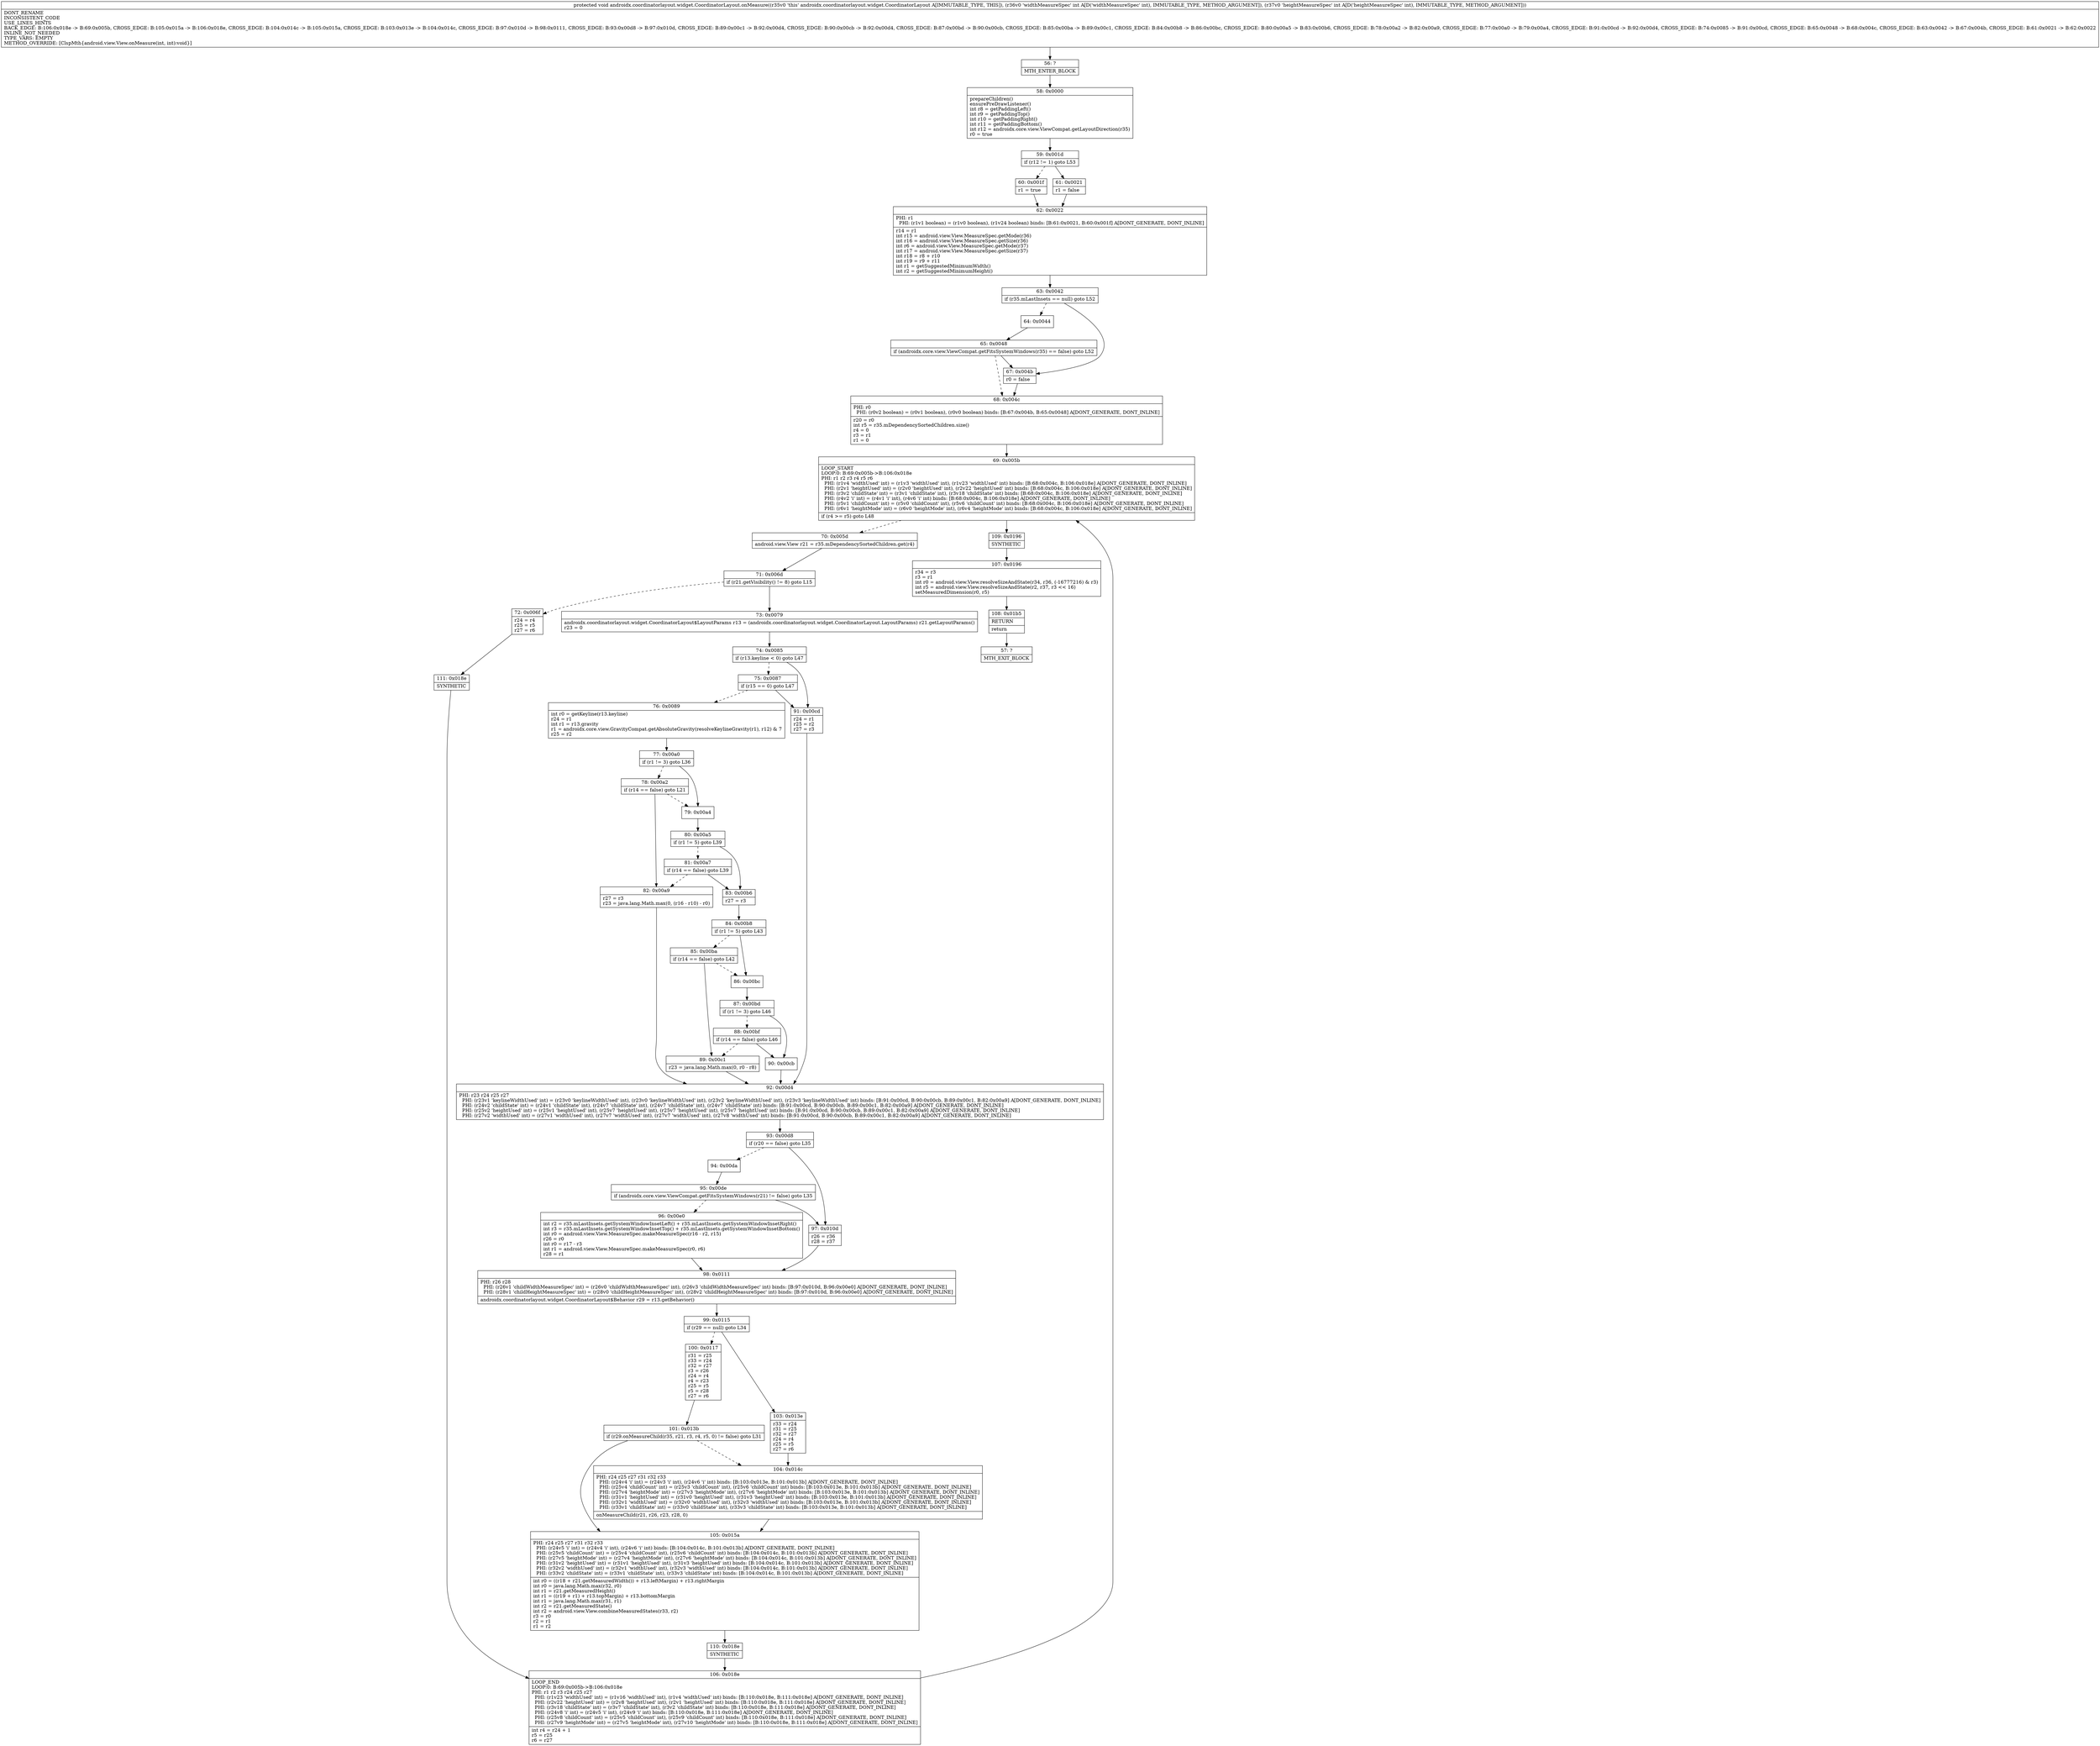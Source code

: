 digraph "CFG forandroidx.coordinatorlayout.widget.CoordinatorLayout.onMeasure(II)V" {
Node_56 [shape=record,label="{56\:\ ?|MTH_ENTER_BLOCK\l}"];
Node_58 [shape=record,label="{58\:\ 0x0000|prepareChildren()\lensurePreDrawListener()\lint r8 = getPaddingLeft()\lint r9 = getPaddingTop()\lint r10 = getPaddingRight()\lint r11 = getPaddingBottom()\lint r12 = androidx.core.view.ViewCompat.getLayoutDirection(r35)\lr0 = true\l}"];
Node_59 [shape=record,label="{59\:\ 0x001d|if (r12 != 1) goto L53\l}"];
Node_60 [shape=record,label="{60\:\ 0x001f|r1 = true\l}"];
Node_62 [shape=record,label="{62\:\ 0x0022|PHI: r1 \l  PHI: (r1v1 boolean) = (r1v0 boolean), (r1v24 boolean) binds: [B:61:0x0021, B:60:0x001f] A[DONT_GENERATE, DONT_INLINE]\l|r14 = r1\lint r15 = android.view.View.MeasureSpec.getMode(r36)\lint r16 = android.view.View.MeasureSpec.getSize(r36)\lint r6 = android.view.View.MeasureSpec.getMode(r37)\lint r17 = android.view.View.MeasureSpec.getSize(r37)\lint r18 = r8 + r10\lint r19 = r9 + r11\lint r1 = getSuggestedMinimumWidth()\lint r2 = getSuggestedMinimumHeight()\l}"];
Node_63 [shape=record,label="{63\:\ 0x0042|if (r35.mLastInsets == null) goto L52\l}"];
Node_64 [shape=record,label="{64\:\ 0x0044}"];
Node_65 [shape=record,label="{65\:\ 0x0048|if (androidx.core.view.ViewCompat.getFitsSystemWindows(r35) == false) goto L52\l}"];
Node_68 [shape=record,label="{68\:\ 0x004c|PHI: r0 \l  PHI: (r0v2 boolean) = (r0v1 boolean), (r0v0 boolean) binds: [B:67:0x004b, B:65:0x0048] A[DONT_GENERATE, DONT_INLINE]\l|r20 = r0\lint r5 = r35.mDependencySortedChildren.size()\lr4 = 0\lr3 = r1\lr1 = 0\l}"];
Node_69 [shape=record,label="{69\:\ 0x005b|LOOP_START\lLOOP:0: B:69:0x005b\-\>B:106:0x018e\lPHI: r1 r2 r3 r4 r5 r6 \l  PHI: (r1v4 'widthUsed' int) = (r1v3 'widthUsed' int), (r1v23 'widthUsed' int) binds: [B:68:0x004c, B:106:0x018e] A[DONT_GENERATE, DONT_INLINE]\l  PHI: (r2v1 'heightUsed' int) = (r2v0 'heightUsed' int), (r2v22 'heightUsed' int) binds: [B:68:0x004c, B:106:0x018e] A[DONT_GENERATE, DONT_INLINE]\l  PHI: (r3v2 'childState' int) = (r3v1 'childState' int), (r3v18 'childState' int) binds: [B:68:0x004c, B:106:0x018e] A[DONT_GENERATE, DONT_INLINE]\l  PHI: (r4v2 'i' int) = (r4v1 'i' int), (r4v6 'i' int) binds: [B:68:0x004c, B:106:0x018e] A[DONT_GENERATE, DONT_INLINE]\l  PHI: (r5v1 'childCount' int) = (r5v0 'childCount' int), (r5v6 'childCount' int) binds: [B:68:0x004c, B:106:0x018e] A[DONT_GENERATE, DONT_INLINE]\l  PHI: (r6v1 'heightMode' int) = (r6v0 'heightMode' int), (r6v4 'heightMode' int) binds: [B:68:0x004c, B:106:0x018e] A[DONT_GENERATE, DONT_INLINE]\l|if (r4 \>= r5) goto L48\l}"];
Node_70 [shape=record,label="{70\:\ 0x005d|android.view.View r21 = r35.mDependencySortedChildren.get(r4)\l}"];
Node_71 [shape=record,label="{71\:\ 0x006d|if (r21.getVisibility() != 8) goto L15\l}"];
Node_72 [shape=record,label="{72\:\ 0x006f|r24 = r4\lr25 = r5\lr27 = r6\l}"];
Node_111 [shape=record,label="{111\:\ 0x018e|SYNTHETIC\l}"];
Node_106 [shape=record,label="{106\:\ 0x018e|LOOP_END\lLOOP:0: B:69:0x005b\-\>B:106:0x018e\lPHI: r1 r2 r3 r24 r25 r27 \l  PHI: (r1v23 'widthUsed' int) = (r1v16 'widthUsed' int), (r1v4 'widthUsed' int) binds: [B:110:0x018e, B:111:0x018e] A[DONT_GENERATE, DONT_INLINE]\l  PHI: (r2v22 'heightUsed' int) = (r2v8 'heightUsed' int), (r2v1 'heightUsed' int) binds: [B:110:0x018e, B:111:0x018e] A[DONT_GENERATE, DONT_INLINE]\l  PHI: (r3v18 'childState' int) = (r3v7 'childState' int), (r3v2 'childState' int) binds: [B:110:0x018e, B:111:0x018e] A[DONT_GENERATE, DONT_INLINE]\l  PHI: (r24v8 'i' int) = (r24v5 'i' int), (r24v9 'i' int) binds: [B:110:0x018e, B:111:0x018e] A[DONT_GENERATE, DONT_INLINE]\l  PHI: (r25v8 'childCount' int) = (r25v5 'childCount' int), (r25v9 'childCount' int) binds: [B:110:0x018e, B:111:0x018e] A[DONT_GENERATE, DONT_INLINE]\l  PHI: (r27v9 'heightMode' int) = (r27v5 'heightMode' int), (r27v10 'heightMode' int) binds: [B:110:0x018e, B:111:0x018e] A[DONT_GENERATE, DONT_INLINE]\l|int r4 = r24 + 1\lr5 = r25\lr6 = r27\l}"];
Node_73 [shape=record,label="{73\:\ 0x0079|androidx.coordinatorlayout.widget.CoordinatorLayout$LayoutParams r13 = (androidx.coordinatorlayout.widget.CoordinatorLayout.LayoutParams) r21.getLayoutParams()\lr23 = 0\l}"];
Node_74 [shape=record,label="{74\:\ 0x0085|if (r13.keyline \< 0) goto L47\l}"];
Node_75 [shape=record,label="{75\:\ 0x0087|if (r15 == 0) goto L47\l}"];
Node_76 [shape=record,label="{76\:\ 0x0089|int r0 = getKeyline(r13.keyline)\lr24 = r1\lint r1 = r13.gravity\lr1 = androidx.core.view.GravityCompat.getAbsoluteGravity(resolveKeylineGravity(r1), r12) & 7\lr25 = r2\l}"];
Node_77 [shape=record,label="{77\:\ 0x00a0|if (r1 != 3) goto L36\l}"];
Node_78 [shape=record,label="{78\:\ 0x00a2|if (r14 == false) goto L21\l}"];
Node_82 [shape=record,label="{82\:\ 0x00a9|r27 = r3\lr23 = java.lang.Math.max(0, (r16 \- r10) \- r0)\l}"];
Node_92 [shape=record,label="{92\:\ 0x00d4|PHI: r23 r24 r25 r27 \l  PHI: (r23v1 'keylineWidthUsed' int) = (r23v0 'keylineWidthUsed' int), (r23v0 'keylineWidthUsed' int), (r23v2 'keylineWidthUsed' int), (r23v3 'keylineWidthUsed' int) binds: [B:91:0x00cd, B:90:0x00cb, B:89:0x00c1, B:82:0x00a9] A[DONT_GENERATE, DONT_INLINE]\l  PHI: (r24v2 'childState' int) = (r24v1 'childState' int), (r24v7 'childState' int), (r24v7 'childState' int), (r24v7 'childState' int) binds: [B:91:0x00cd, B:90:0x00cb, B:89:0x00c1, B:82:0x00a9] A[DONT_GENERATE, DONT_INLINE]\l  PHI: (r25v2 'heightUsed' int) = (r25v1 'heightUsed' int), (r25v7 'heightUsed' int), (r25v7 'heightUsed' int), (r25v7 'heightUsed' int) binds: [B:91:0x00cd, B:90:0x00cb, B:89:0x00c1, B:82:0x00a9] A[DONT_GENERATE, DONT_INLINE]\l  PHI: (r27v2 'widthUsed' int) = (r27v1 'widthUsed' int), (r27v7 'widthUsed' int), (r27v7 'widthUsed' int), (r27v8 'widthUsed' int) binds: [B:91:0x00cd, B:90:0x00cb, B:89:0x00c1, B:82:0x00a9] A[DONT_GENERATE, DONT_INLINE]\l}"];
Node_93 [shape=record,label="{93\:\ 0x00d8|if (r20 == false) goto L35\l}"];
Node_94 [shape=record,label="{94\:\ 0x00da}"];
Node_95 [shape=record,label="{95\:\ 0x00de|if (androidx.core.view.ViewCompat.getFitsSystemWindows(r21) != false) goto L35\l}"];
Node_96 [shape=record,label="{96\:\ 0x00e0|int r2 = r35.mLastInsets.getSystemWindowInsetLeft() + r35.mLastInsets.getSystemWindowInsetRight()\lint r3 = r35.mLastInsets.getSystemWindowInsetTop() + r35.mLastInsets.getSystemWindowInsetBottom()\lint r0 = android.view.View.MeasureSpec.makeMeasureSpec(r16 \- r2, r15)\lr26 = r0\lint r0 = r17 \- r3\lint r1 = android.view.View.MeasureSpec.makeMeasureSpec(r0, r6)\lr28 = r1\l}"];
Node_98 [shape=record,label="{98\:\ 0x0111|PHI: r26 r28 \l  PHI: (r26v1 'childWidthMeasureSpec' int) = (r26v0 'childWidthMeasureSpec' int), (r26v3 'childWidthMeasureSpec' int) binds: [B:97:0x010d, B:96:0x00e0] A[DONT_GENERATE, DONT_INLINE]\l  PHI: (r28v1 'childHeightMeasureSpec' int) = (r28v0 'childHeightMeasureSpec' int), (r28v2 'childHeightMeasureSpec' int) binds: [B:97:0x010d, B:96:0x00e0] A[DONT_GENERATE, DONT_INLINE]\l|androidx.coordinatorlayout.widget.CoordinatorLayout$Behavior r29 = r13.getBehavior()\l}"];
Node_99 [shape=record,label="{99\:\ 0x0115|if (r29 == null) goto L34\l}"];
Node_100 [shape=record,label="{100\:\ 0x0117|r31 = r25\lr33 = r24\lr32 = r27\lr3 = r26\lr24 = r4\lr4 = r23\lr25 = r5\lr5 = r28\lr27 = r6\l}"];
Node_101 [shape=record,label="{101\:\ 0x013b|if (r29.onMeasureChild(r35, r21, r3, r4, r5, 0) != false) goto L31\l}"];
Node_105 [shape=record,label="{105\:\ 0x015a|PHI: r24 r25 r27 r31 r32 r33 \l  PHI: (r24v5 'i' int) = (r24v4 'i' int), (r24v6 'i' int) binds: [B:104:0x014c, B:101:0x013b] A[DONT_GENERATE, DONT_INLINE]\l  PHI: (r25v5 'childCount' int) = (r25v4 'childCount' int), (r25v6 'childCount' int) binds: [B:104:0x014c, B:101:0x013b] A[DONT_GENERATE, DONT_INLINE]\l  PHI: (r27v5 'heightMode' int) = (r27v4 'heightMode' int), (r27v6 'heightMode' int) binds: [B:104:0x014c, B:101:0x013b] A[DONT_GENERATE, DONT_INLINE]\l  PHI: (r31v2 'heightUsed' int) = (r31v1 'heightUsed' int), (r31v3 'heightUsed' int) binds: [B:104:0x014c, B:101:0x013b] A[DONT_GENERATE, DONT_INLINE]\l  PHI: (r32v2 'widthUsed' int) = (r32v1 'widthUsed' int), (r32v3 'widthUsed' int) binds: [B:104:0x014c, B:101:0x013b] A[DONT_GENERATE, DONT_INLINE]\l  PHI: (r33v2 'childState' int) = (r33v1 'childState' int), (r33v3 'childState' int) binds: [B:104:0x014c, B:101:0x013b] A[DONT_GENERATE, DONT_INLINE]\l|int r0 = ((r18 + r21.getMeasuredWidth()) + r13.leftMargin) + r13.rightMargin\lint r0 = java.lang.Math.max(r32, r0)\lint r1 = r21.getMeasuredHeight()\lint r1 = ((r19 + r1) + r13.topMargin) + r13.bottomMargin\lint r1 = java.lang.Math.max(r31, r1)\lint r2 = r21.getMeasuredState()\lint r2 = android.view.View.combineMeasuredStates(r33, r2)\lr3 = r0\lr2 = r1\lr1 = r2\l}"];
Node_110 [shape=record,label="{110\:\ 0x018e|SYNTHETIC\l}"];
Node_104 [shape=record,label="{104\:\ 0x014c|PHI: r24 r25 r27 r31 r32 r33 \l  PHI: (r24v4 'i' int) = (r24v3 'i' int), (r24v6 'i' int) binds: [B:103:0x013e, B:101:0x013b] A[DONT_GENERATE, DONT_INLINE]\l  PHI: (r25v4 'childCount' int) = (r25v3 'childCount' int), (r25v6 'childCount' int) binds: [B:103:0x013e, B:101:0x013b] A[DONT_GENERATE, DONT_INLINE]\l  PHI: (r27v4 'heightMode' int) = (r27v3 'heightMode' int), (r27v6 'heightMode' int) binds: [B:103:0x013e, B:101:0x013b] A[DONT_GENERATE, DONT_INLINE]\l  PHI: (r31v1 'heightUsed' int) = (r31v0 'heightUsed' int), (r31v3 'heightUsed' int) binds: [B:103:0x013e, B:101:0x013b] A[DONT_GENERATE, DONT_INLINE]\l  PHI: (r32v1 'widthUsed' int) = (r32v0 'widthUsed' int), (r32v3 'widthUsed' int) binds: [B:103:0x013e, B:101:0x013b] A[DONT_GENERATE, DONT_INLINE]\l  PHI: (r33v1 'childState' int) = (r33v0 'childState' int), (r33v3 'childState' int) binds: [B:103:0x013e, B:101:0x013b] A[DONT_GENERATE, DONT_INLINE]\l|onMeasureChild(r21, r26, r23, r28, 0)\l}"];
Node_103 [shape=record,label="{103\:\ 0x013e|r33 = r24\lr31 = r25\lr32 = r27\lr24 = r4\lr25 = r5\lr27 = r6\l}"];
Node_97 [shape=record,label="{97\:\ 0x010d|r26 = r36\lr28 = r37\l}"];
Node_79 [shape=record,label="{79\:\ 0x00a4}"];
Node_80 [shape=record,label="{80\:\ 0x00a5|if (r1 != 5) goto L39\l}"];
Node_81 [shape=record,label="{81\:\ 0x00a7|if (r14 == false) goto L39\l}"];
Node_83 [shape=record,label="{83\:\ 0x00b6|r27 = r3\l}"];
Node_84 [shape=record,label="{84\:\ 0x00b8|if (r1 != 5) goto L43\l}"];
Node_85 [shape=record,label="{85\:\ 0x00ba|if (r14 == false) goto L42\l}"];
Node_89 [shape=record,label="{89\:\ 0x00c1|r23 = java.lang.Math.max(0, r0 \- r8)\l}"];
Node_86 [shape=record,label="{86\:\ 0x00bc}"];
Node_87 [shape=record,label="{87\:\ 0x00bd|if (r1 != 3) goto L46\l}"];
Node_88 [shape=record,label="{88\:\ 0x00bf|if (r14 == false) goto L46\l}"];
Node_90 [shape=record,label="{90\:\ 0x00cb}"];
Node_91 [shape=record,label="{91\:\ 0x00cd|r24 = r1\lr25 = r2\lr27 = r3\l}"];
Node_109 [shape=record,label="{109\:\ 0x0196|SYNTHETIC\l}"];
Node_107 [shape=record,label="{107\:\ 0x0196|r34 = r3\lr3 = r1\lint r0 = android.view.View.resolveSizeAndState(r34, r36, (\-16777216) & r3)\lint r5 = android.view.View.resolveSizeAndState(r2, r37, r3 \<\< 16)\lsetMeasuredDimension(r0, r5)\l}"];
Node_108 [shape=record,label="{108\:\ 0x01b5|RETURN\l|return\l}"];
Node_57 [shape=record,label="{57\:\ ?|MTH_EXIT_BLOCK\l}"];
Node_67 [shape=record,label="{67\:\ 0x004b|r0 = false\l}"];
Node_61 [shape=record,label="{61\:\ 0x0021|r1 = false\l}"];
MethodNode[shape=record,label="{protected void androidx.coordinatorlayout.widget.CoordinatorLayout.onMeasure((r35v0 'this' androidx.coordinatorlayout.widget.CoordinatorLayout A[IMMUTABLE_TYPE, THIS]), (r36v0 'widthMeasureSpec' int A[D('widthMeasureSpec' int), IMMUTABLE_TYPE, METHOD_ARGUMENT]), (r37v0 'heightMeasureSpec' int A[D('heightMeasureSpec' int), IMMUTABLE_TYPE, METHOD_ARGUMENT]))  | DONT_RENAME\lINCONSISTENT_CODE\lUSE_LINES_HINTS\lBACK_EDGE: B:106:0x018e \-\> B:69:0x005b, CROSS_EDGE: B:105:0x015a \-\> B:106:0x018e, CROSS_EDGE: B:104:0x014c \-\> B:105:0x015a, CROSS_EDGE: B:103:0x013e \-\> B:104:0x014c, CROSS_EDGE: B:97:0x010d \-\> B:98:0x0111, CROSS_EDGE: B:93:0x00d8 \-\> B:97:0x010d, CROSS_EDGE: B:89:0x00c1 \-\> B:92:0x00d4, CROSS_EDGE: B:90:0x00cb \-\> B:92:0x00d4, CROSS_EDGE: B:87:0x00bd \-\> B:90:0x00cb, CROSS_EDGE: B:85:0x00ba \-\> B:89:0x00c1, CROSS_EDGE: B:84:0x00b8 \-\> B:86:0x00bc, CROSS_EDGE: B:80:0x00a5 \-\> B:83:0x00b6, CROSS_EDGE: B:78:0x00a2 \-\> B:82:0x00a9, CROSS_EDGE: B:77:0x00a0 \-\> B:79:0x00a4, CROSS_EDGE: B:91:0x00cd \-\> B:92:0x00d4, CROSS_EDGE: B:74:0x0085 \-\> B:91:0x00cd, CROSS_EDGE: B:65:0x0048 \-\> B:68:0x004c, CROSS_EDGE: B:63:0x0042 \-\> B:67:0x004b, CROSS_EDGE: B:61:0x0021 \-\> B:62:0x0022\lINLINE_NOT_NEEDED\lTYPE_VARS: EMPTY\lMETHOD_OVERRIDE: [ClspMth\{android.view.View.onMeasure(int, int):void\}]\l}"];
MethodNode -> Node_56;Node_56 -> Node_58;
Node_58 -> Node_59;
Node_59 -> Node_60[style=dashed];
Node_59 -> Node_61;
Node_60 -> Node_62;
Node_62 -> Node_63;
Node_63 -> Node_64[style=dashed];
Node_63 -> Node_67;
Node_64 -> Node_65;
Node_65 -> Node_67;
Node_65 -> Node_68[style=dashed];
Node_68 -> Node_69;
Node_69 -> Node_70[style=dashed];
Node_69 -> Node_109;
Node_70 -> Node_71;
Node_71 -> Node_72[style=dashed];
Node_71 -> Node_73;
Node_72 -> Node_111;
Node_111 -> Node_106;
Node_106 -> Node_69;
Node_73 -> Node_74;
Node_74 -> Node_75[style=dashed];
Node_74 -> Node_91;
Node_75 -> Node_76[style=dashed];
Node_75 -> Node_91;
Node_76 -> Node_77;
Node_77 -> Node_78[style=dashed];
Node_77 -> Node_79;
Node_78 -> Node_79[style=dashed];
Node_78 -> Node_82;
Node_82 -> Node_92;
Node_92 -> Node_93;
Node_93 -> Node_94[style=dashed];
Node_93 -> Node_97;
Node_94 -> Node_95;
Node_95 -> Node_96[style=dashed];
Node_95 -> Node_97;
Node_96 -> Node_98;
Node_98 -> Node_99;
Node_99 -> Node_100[style=dashed];
Node_99 -> Node_103;
Node_100 -> Node_101;
Node_101 -> Node_105;
Node_101 -> Node_104[style=dashed];
Node_105 -> Node_110;
Node_110 -> Node_106;
Node_104 -> Node_105;
Node_103 -> Node_104;
Node_97 -> Node_98;
Node_79 -> Node_80;
Node_80 -> Node_81[style=dashed];
Node_80 -> Node_83;
Node_81 -> Node_82[style=dashed];
Node_81 -> Node_83;
Node_83 -> Node_84;
Node_84 -> Node_85[style=dashed];
Node_84 -> Node_86;
Node_85 -> Node_86[style=dashed];
Node_85 -> Node_89;
Node_89 -> Node_92;
Node_86 -> Node_87;
Node_87 -> Node_88[style=dashed];
Node_87 -> Node_90;
Node_88 -> Node_89[style=dashed];
Node_88 -> Node_90;
Node_90 -> Node_92;
Node_91 -> Node_92;
Node_109 -> Node_107;
Node_107 -> Node_108;
Node_108 -> Node_57;
Node_67 -> Node_68;
Node_61 -> Node_62;
}

